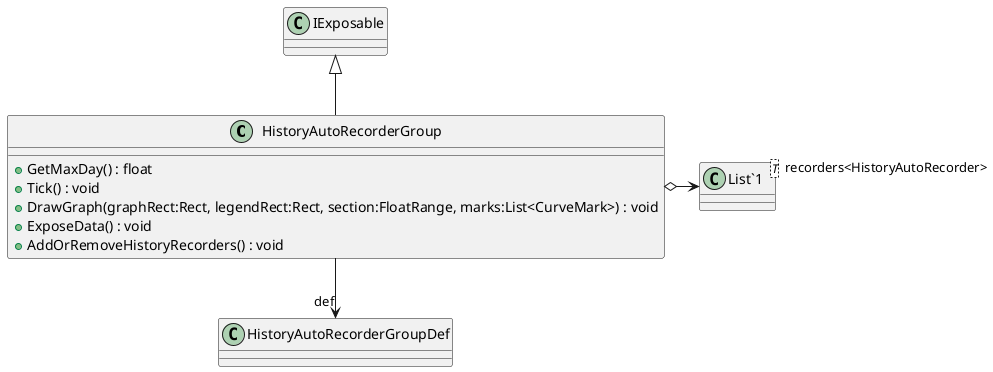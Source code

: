 @startuml
class HistoryAutoRecorderGroup {
    + GetMaxDay() : float
    + Tick() : void
    + DrawGraph(graphRect:Rect, legendRect:Rect, section:FloatRange, marks:List<CurveMark>) : void
    + ExposeData() : void
    + AddOrRemoveHistoryRecorders() : void
}
class "List`1"<T> {
}
IExposable <|-- HistoryAutoRecorderGroup
HistoryAutoRecorderGroup --> "def" HistoryAutoRecorderGroupDef
HistoryAutoRecorderGroup o-> "recorders<HistoryAutoRecorder>" "List`1"
@enduml
